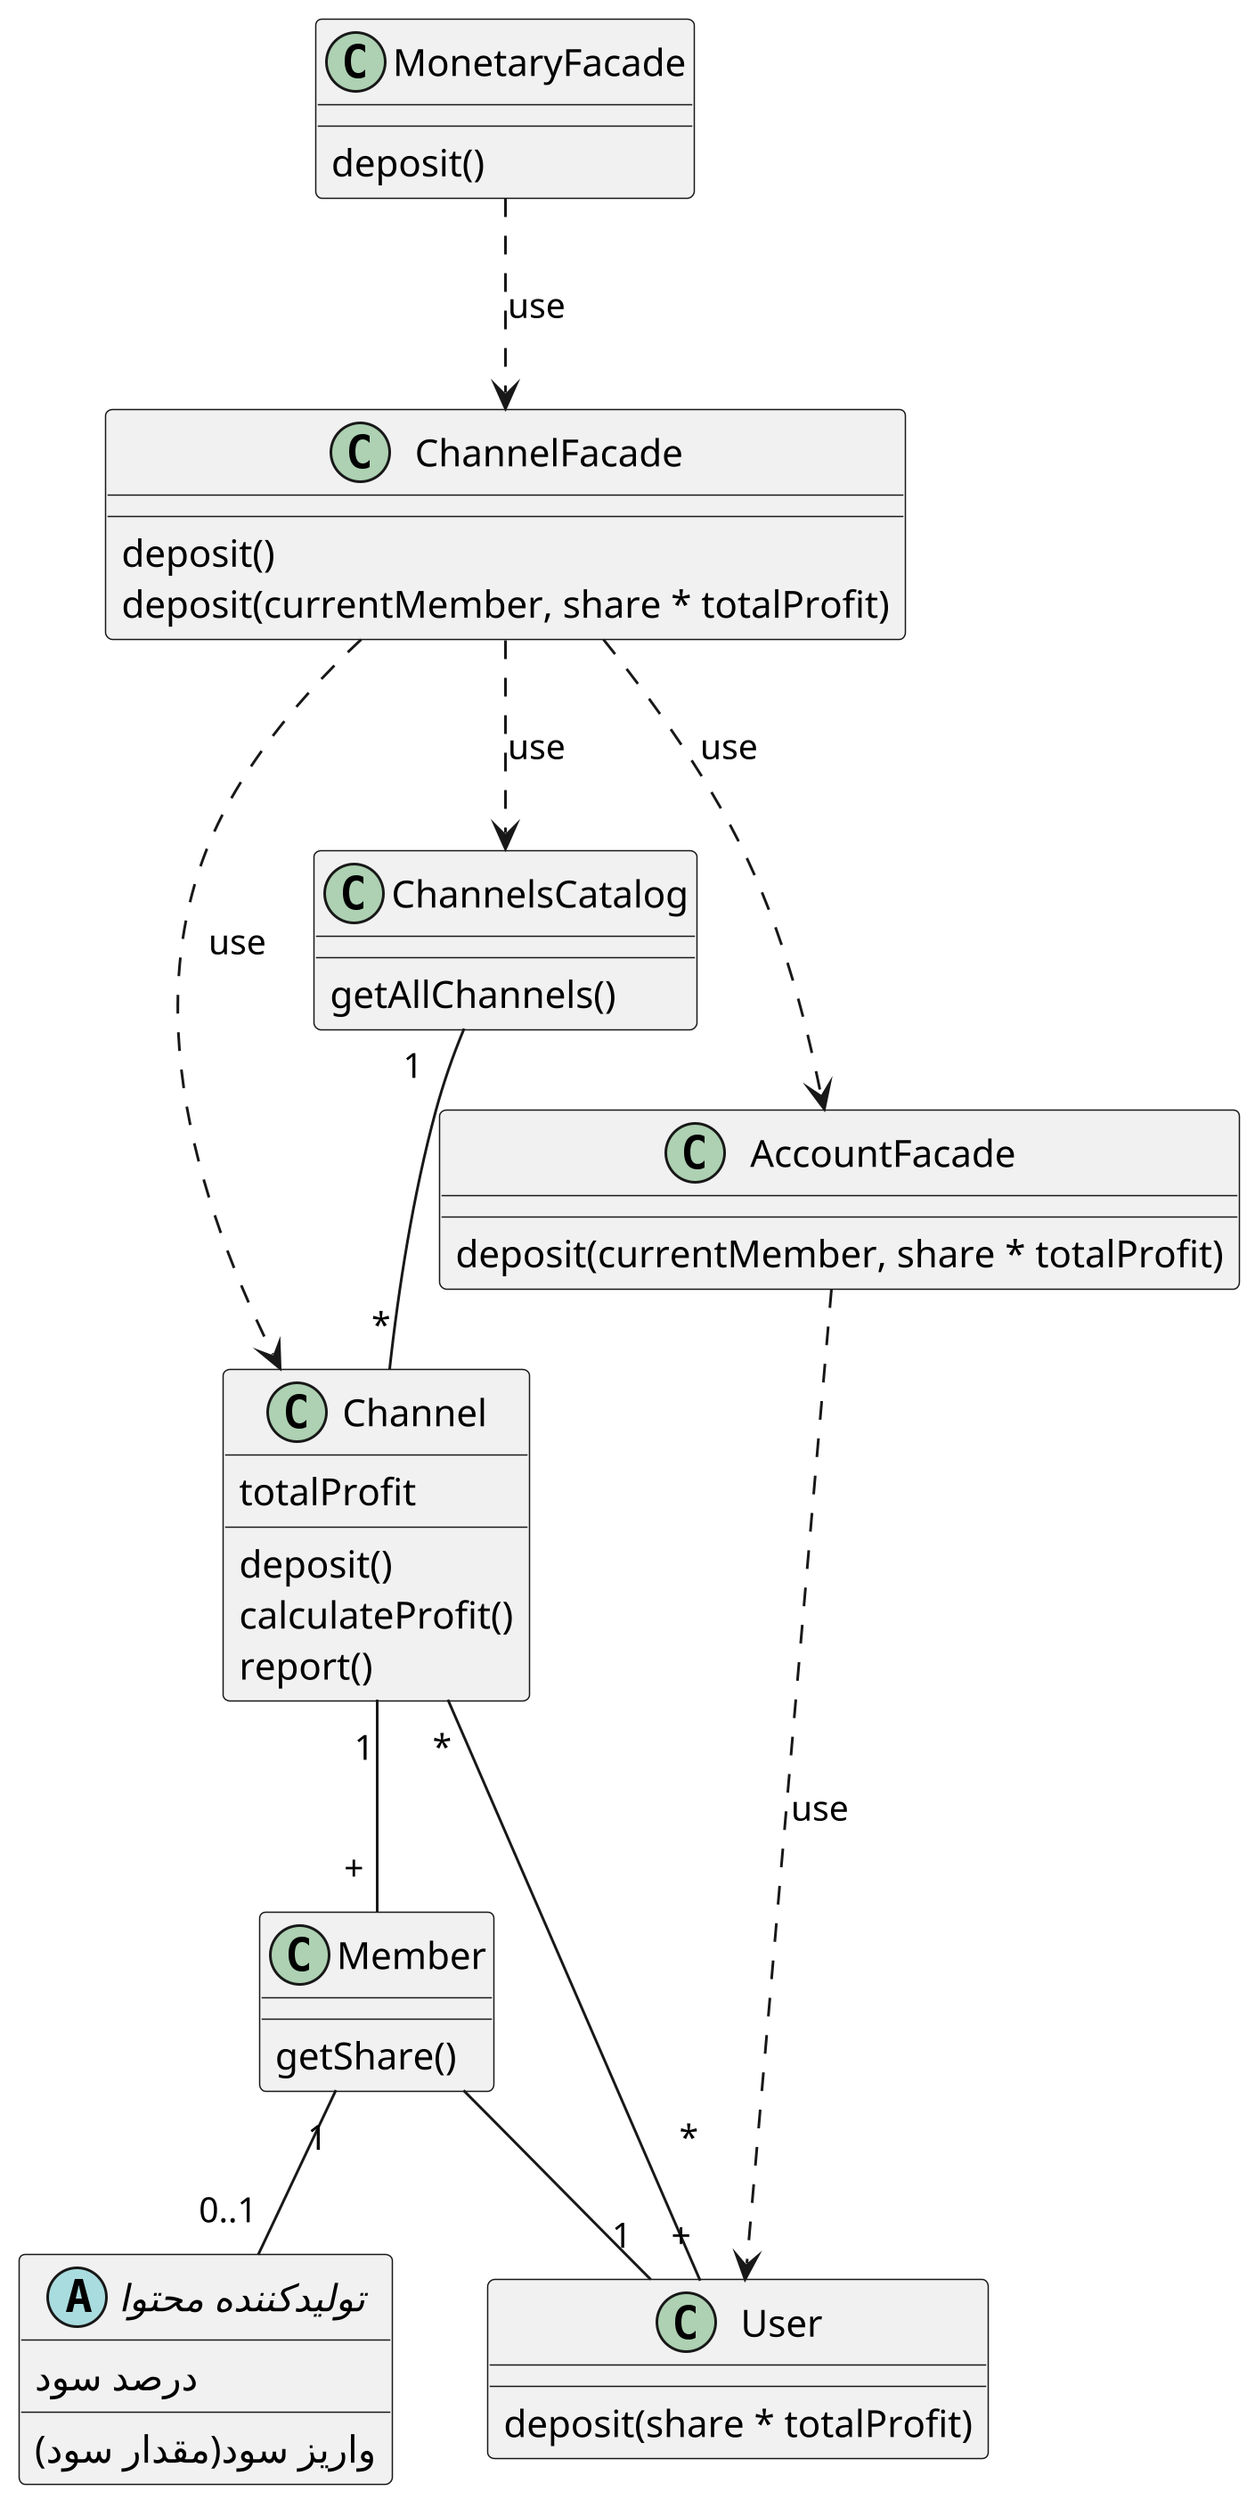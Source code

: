 @startuml deposit_profit


scale 3
skinparam DefaultFontName B Nazanin
skinparam ArrowMessageAlignment right

abstract "تولیدکننده محتوا" as producer {
    درصد سود
    واریز سود(مقدار سود)
}

class "Channel" as chanel {
    totalProfit
    deposit()
    calculateProfit()
    report()

}

class "User" as user {
    deposit(share * totalProfit)
}

class "Member" as member {
    getShare()
}

class MonetaryFacade {
    deposit()
}

class ChannelFacade {
    deposit()
    deposit(currentMember, share * totalProfit)
}

class ChannelsCatalog {
    getAllChannels()
}

class AccountFacade {
    deposit(currentMember, share * totalProfit)
}

chanel "1" -- "             +" member
member "1" -- "         0..1" producer
chanel "        *" -- "+" user
member "                    *" -- "1" user
ChannelsCatalog "1" -- "*" chanel
MonetaryFacade ..> ChannelFacade :use
ChannelFacade ..> AccountFacade :use
ChannelFacade ..> chanel :use
ChannelFacade ..> ChannelsCatalog :use
AccountFacade ..> user :use

@enduml
